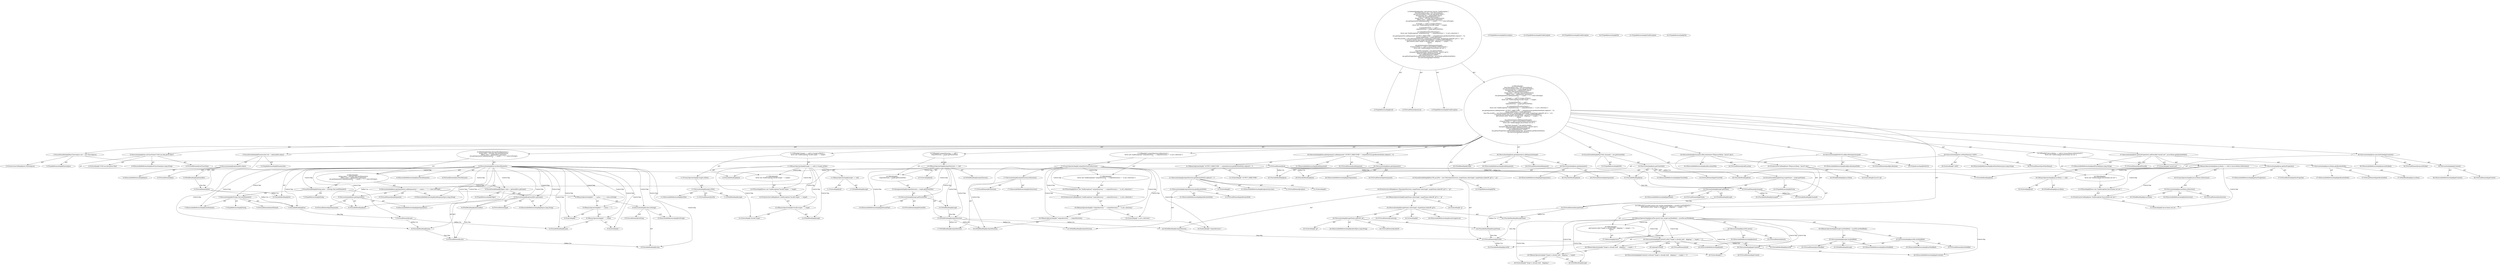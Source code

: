 digraph "execute#?" {
0 [label="2:CtTypeReferenceImpl@void" shape=ellipse]
1 [label="2:CtVirtualElement@execute" shape=ellipse]
2 [label="2:CtTypeReferenceImpl@TaskException" shape=ellipse]
3 [label="3:CtTypeReferenceImpl@ExecuteJava" shape=ellipse]
4 [label="3:CtTypeReferenceImpl@ExecuteJava" shape=ellipse]
5 [label="3:CtConstructorCallImpl@new ExecuteJava()" shape=ellipse]
6 [label="3:CtVirtualElement@exe" shape=ellipse]
7 [label="3:CtLocalVariableImpl@final ExecuteJava exe = new ExecuteJava()" shape=ellipse]
8 [label="4:CtExecutableReferenceImpl@setClassName(java.lang.String)" shape=ellipse]
9 [label="4:CtVirtualElement@setClassName" shape=ellipse]
10 [label="4:CtVariableReadImpl@exe" shape=ellipse]
11 [label="4:CtLiteralImpl@\"COM.sun.labs.jjtree.Main\"" shape=ellipse]
12 [label="4:CtInvocationImpl@exe.setClassName(\"COM.sun.labs.jjtree.Main\")" shape=ellipse]
13 [label="5:CtTypeReferenceImpl@Enumeration" shape=ellipse]
14 [label="5:CtExecutableReferenceImpl@keys()" shape=ellipse]
15 [label="5:CtVirtualElement@keys" shape=ellipse]
16 [label="5:CtFieldReadImpl@optionalAttrs" shape=ellipse]
17 [label="5:CtInvocationImpl@optionalAttrs.keys()" shape=ellipse]
18 [label="5:CtVirtualElement@iter" shape=ellipse]
19 [label="5:CtLocalVariableImpl@Enumeration iter = optionalAttrs.keys()" shape=ellipse]
20 [label="6:CtExecutableReferenceImpl@hasMoreElements()" shape=ellipse]
21 [label="6:CtVirtualElement@hasMoreElements" shape=ellipse]
22 [label="6:CtVariableReadImpl@iter" shape=ellipse]
23 [label="6:CtInvocationImpl@iter.hasMoreElements()" shape=ellipse]
24 [label="7:CtTypeReferenceImpl@String" shape=ellipse]
25 [label="7:CtExecutableReferenceImpl@nextElement()" shape=ellipse]
26 [label="7:CtVirtualElement@nextElement" shape=ellipse]
27 [label="7:CtVariableReadImpl@iter" shape=ellipse]
28 [label="7:CtInvocationImpl@((String) (iter.nextElement()))" shape=ellipse]
29 [label="7:CtTypeReferenceImpl@String" shape=ellipse]
30 [label="7:CtVirtualElement@name" shape=ellipse]
31 [label="7:CtLocalVariableImpl@String name = ((String) (iter.nextElement()))" shape=ellipse]
32 [label="8:CtTypeReferenceImpl@Object" shape=ellipse]
33 [label="8:CtExecutableReferenceImpl@get(java.lang.String)" shape=ellipse]
34 [label="8:CtVirtualElement@get" shape=ellipse]
35 [label="8:CtFieldReadImpl@optionalAttrs" shape=ellipse]
36 [label="8:CtVariableReadImpl@name" shape=ellipse]
37 [label="8:CtInvocationImpl@optionalAttrs.get(name)" shape=ellipse]
38 [label="8:CtVirtualElement@value" shape=ellipse]
39 [label="8:CtLocalVariableImpl@Object value = optionalAttrs.get(name)" shape=ellipse]
40 [label="9:CtExecutableReferenceImpl@addArgument(java.lang.String)" shape=ellipse]
41 [label="9:CtVirtualElement@addArgument" shape=ellipse]
42 [label="9:CtExecutableReferenceImpl@getArguments()" shape=ellipse]
43 [label="9:CtVirtualElement@getArguments" shape=ellipse]
44 [label="9:CtVariableReadImpl@exe" shape=ellipse]
45 [label="9:CtInvocationImpl@exe.getArguments()" shape=ellipse]
46 [label="9:CtLiteralImpl@\"-\"" shape=ellipse]
47 [label="9:CtVariableReadImpl@name" shape=ellipse]
48 [label="9:CtBinaryOperatorImpl@(\"-\" + name)" shape=ellipse]
49 [label="9:CtLiteralImpl@\":\"" shape=ellipse]
50 [label="9:CtBinaryOperatorImpl@((\"-\" + name) + \":\")" shape=ellipse]
51 [label="9:CtExecutableReferenceImpl@toString()" shape=ellipse]
52 [label="9:CtVirtualElement@toString" shape=ellipse]
53 [label="9:CtVariableReadImpl@value" shape=ellipse]
54 [label="9:CtInvocationImpl@value.toString()" shape=ellipse]
55 [label="9:CtBinaryOperatorImpl@((\"-\" + name) + \":\") + value.toString()" shape=ellipse]
56 [label="9:CtInvocationImpl@exe.getArguments().addArgument(((\"-\" + name) + \":\") + value.toString())" shape=ellipse]
57 [label="6:CtBlockImpl@\{
    String name = ((String) (iter.nextElement()));
    Object value = optionalAttrs.get(name);
    exe.getArguments().addArgument(((\"-\" + name) + \":\") + value.toString());
\}" shape=ellipse]
58 [label="6:CtWhileImpl@while (iter.hasMoreElements()) \{
    String name = ((String) (iter.nextElement()));
    Object value = optionalAttrs.get(name);
    exe.getArguments().addArgument(((\"-\" + name) + \":\") + value.toString());
\} " shape=ellipse]
59 [label="11:CtFieldReadImpl@target" shape=ellipse]
60 [label="11:CtLiteralImpl@null" shape=ellipse]
61 [label="11:CtBinaryOperatorImpl@(target == null)" shape=ellipse]
62 [label="11:CtExecutableReferenceImpl@isFile()" shape=ellipse]
63 [label="11:CtVirtualElement@isFile" shape=ellipse]
64 [label="11:CtFieldReadImpl@target" shape=ellipse]
65 [label="11:CtInvocationImpl@target.isFile()" shape=ellipse]
66 [label="11:CtUnaryOperatorImpl@(!target.isFile())" shape=ellipse]
67 [label="11:CtBinaryOperatorImpl@(target == null) || (!target.isFile())" shape=ellipse]
68 [label="12:CtTypeReferenceImpl@TaskException" shape=ellipse]
69 [label="12:CtLiteralImpl@\"Invalid target: \"" shape=ellipse]
70 [label="12:CtFieldReadImpl@target" shape=ellipse]
71 [label="12:CtBinaryOperatorImpl@\"Invalid target: \" + target" shape=ellipse]
72 [label="12:CtConstructorCallImpl@new TaskException(\"Invalid target: \" + target)" shape=ellipse]
73 [label="12:CtThrowImpl@throw new TaskException(\"Invalid target: \" + target)" shape=ellipse]
74 [label="11:CtBlockImpl@\{
    throw new TaskException(\"Invalid target: \" + target);
\}" shape=ellipse]
75 [label="11:CtIfImpl@if ((target == null) || (!target.isFile())) \{
    throw new TaskException(\"Invalid target: \" + target);
\}" shape=ellipse]
76 [label="14:CtFieldReadImpl@outputDirectory" shape=ellipse]
77 [label="14:CtLiteralImpl@null" shape=ellipse]
78 [label="14:CtBinaryOperatorImpl@outputDirectory == null" shape=ellipse]
79 [label="15:CtFieldWriteImpl@outputDirectory" shape=ellipse]
80 [label="15:CtExecutableReferenceImpl@getParentFile()" shape=ellipse]
81 [label="15:CtVirtualElement@getParentFile" shape=ellipse]
82 [label="15:CtFieldReadImpl@target" shape=ellipse]
83 [label="15:CtInvocationImpl@target.getParentFile()" shape=ellipse]
84 [label="15:CtAssignmentImpl@outputDirectory = target.getParentFile()" shape=ellipse]
85 [label="14:CtBlockImpl@\{
    outputDirectory = target.getParentFile();
\}" shape=ellipse]
86 [label="14:CtIfImpl@if (outputDirectory == null) \{
    outputDirectory = target.getParentFile();
\}" shape=ellipse]
87 [label="17:CtExecutableReferenceImpl@isDirectory()" shape=ellipse]
88 [label="17:CtVirtualElement@isDirectory" shape=ellipse]
89 [label="17:CtFieldReadImpl@outputDirectory" shape=ellipse]
90 [label="17:CtInvocationImpl@outputDirectory.isDirectory()" shape=ellipse]
91 [label="17:CtUnaryOperatorImpl@!outputDirectory.isDirectory()" shape=ellipse]
92 [label="18:CtTypeReferenceImpl@TaskException" shape=ellipse]
93 [label="18:CtLiteralImpl@\"'outputdirectory' \"" shape=ellipse]
94 [label="18:CtFieldReadImpl@outputDirectory" shape=ellipse]
95 [label="18:CtBinaryOperatorImpl@(\"'outputdirectory' \" + outputDirectory)" shape=ellipse]
96 [label="18:CtLiteralImpl@\" is not a directory.\"" shape=ellipse]
97 [label="18:CtBinaryOperatorImpl@(\"'outputdirectory' \" + outputDirectory) + \" is not a directory.\"" shape=ellipse]
98 [label="18:CtConstructorCallImpl@new TaskException((\"'outputdirectory' \" + outputDirectory) + \" is not a directory.\")" shape=ellipse]
99 [label="18:CtThrowImpl@throw new TaskException((\"'outputdirectory' \" + outputDirectory) + \" is not a directory.\")" shape=ellipse]
100 [label="17:CtBlockImpl@\{
    throw new TaskException((\"'outputdirectory' \" + outputDirectory) + \" is not a directory.\");
\}" shape=ellipse]
101 [label="17:CtIfImpl@if (!outputDirectory.isDirectory()) \{
    throw new TaskException((\"'outputdirectory' \" + outputDirectory) + \" is not a directory.\");
\}" shape=ellipse]
102 [label="21:CtExecutableReferenceImpl@addArgument()" shape=ellipse]
103 [label="20:CtVirtualElement@addArgument" shape=ellipse]
104 [label="20:CtExecutableReferenceImpl@getArguments()" shape=ellipse]
105 [label="20:CtVirtualElement@getArguments" shape=ellipse]
106 [label="20:CtVariableReadImpl@exe" shape=ellipse]
107 [label="20:CtInvocationImpl@exe.getArguments()" shape=ellipse]
108 [label="21:CtLiteralImpl@\"-OUTPUT_DIRECTORY:\"" shape=ellipse]
109 [label="21:CtExecutableReferenceImpl@replace(char,char)" shape=ellipse]
110 [label="21:CtVirtualElement@replace" shape=ellipse]
111 [label="21:CtExecutableReferenceImpl@getAbsolutePath()" shape=ellipse]
112 [label="21:CtVirtualElement@getAbsolutePath" shape=ellipse]
113 [label="21:CtFieldReadImpl@outputDirectory" shape=ellipse]
114 [label="21:CtInvocationImpl@outputDirectory.getAbsolutePath()" shape=ellipse]
115 [label="21:CtLiteralImpl@'\\'" shape=ellipse]
116 [label="21:CtLiteralImpl@'/'" shape=ellipse]
117 [label="21:CtInvocationImpl@outputDirectory.getAbsolutePath().replace('\\', '/')" shape=ellipse]
118 [label="21:CtBinaryOperatorImpl@\"-OUTPUT_DIRECTORY:\" + outputDirectory.getAbsolutePath().replace('\\', '/')" shape=ellipse]
119 [label="20:CtInvocationImpl@exe.getArguments().addArgument(\"-OUTPUT_DIRECTORY:\" + outputDirectory.getAbsolutePath().replace('\\', '/'))" shape=ellipse]
120 [label="22:CtTypeReferenceImpl@String" shape=ellipse]
121 [label="22:CtExecutableReferenceImpl@getName()" shape=ellipse]
122 [label="22:CtVirtualElement@getName" shape=ellipse]
123 [label="22:CtFieldReadImpl@target" shape=ellipse]
124 [label="22:CtInvocationImpl@target.getName()" shape=ellipse]
125 [label="22:CtVirtualElement@targetName" shape=ellipse]
126 [label="22:CtLocalVariableImpl@String targetName = target.getName()" shape=ellipse]
127 [label="23:CtTypeReferenceImpl@File" shape=ellipse]
128 [label="24:CtTypeReferenceImpl@File" shape=ellipse]
129 [label="24:CtFieldReadImpl@outputDirectory" shape=ellipse]
130 [label="24:CtExecutableReferenceImpl@substring(int,int)" shape=ellipse]
131 [label="24:CtVirtualElement@substring" shape=ellipse]
132 [label="24:CtVariableReadImpl@targetName" shape=ellipse]
133 [label="24:CtLiteralImpl@0" shape=ellipse]
134 [label="24:CtExecutableReferenceImpl@indexOf(java.lang.String)" shape=ellipse]
135 [label="24:CtVirtualElement@indexOf" shape=ellipse]
136 [label="24:CtVariableReadImpl@targetName" shape=ellipse]
137 [label="24:CtLiteralImpl@\".jjt\"" shape=ellipse]
138 [label="24:CtInvocationImpl@targetName.indexOf(\".jjt\")" shape=ellipse]
139 [label="24:CtInvocationImpl@targetName.substring(0, targetName.indexOf(\".jjt\"))" shape=ellipse]
140 [label="24:CtLiteralImpl@\".jj\"" shape=ellipse]
141 [label="24:CtBinaryOperatorImpl@targetName.substring(0, targetName.indexOf(\".jjt\")) + \".jj\"" shape=ellipse]
142 [label="24:CtConstructorCallImpl@new File(outputDirectory, targetName.substring(0, targetName.indexOf(\".jjt\")) + \".jj\")" shape=ellipse]
143 [label="23:CtVirtualElement@javaFile" shape=ellipse]
144 [label="23:CtLocalVariableImpl@final File javaFile = new File(outputDirectory, targetName.substring(0, targetName.indexOf(\".jjt\")) + \".jj\")" shape=ellipse]
145 [label="25:CtExecutableReferenceImpl@exists()" shape=ellipse]
146 [label="25:CtVirtualElement@exists" shape=ellipse]
147 [label="25:CtVariableReadImpl@javaFile" shape=ellipse]
148 [label="25:CtInvocationImpl@javaFile.exists()" shape=ellipse]
149 [label="25:CtExecutableReferenceImpl@lastModified()" shape=ellipse]
150 [label="25:CtVirtualElement@lastModified" shape=ellipse]
151 [label="25:CtFieldReadImpl@target" shape=ellipse]
152 [label="25:CtInvocationImpl@target.lastModified()" shape=ellipse]
153 [label="25:CtExecutableReferenceImpl@lastModified()" shape=ellipse]
154 [label="25:CtVirtualElement@lastModified" shape=ellipse]
155 [label="25:CtVariableReadImpl@javaFile" shape=ellipse]
156 [label="25:CtInvocationImpl@javaFile.lastModified()" shape=ellipse]
157 [label="25:CtBinaryOperatorImpl@(target.lastModified() < javaFile.lastModified())" shape=ellipse]
158 [label="25:CtBinaryOperatorImpl@javaFile.exists() && (target.lastModified() < javaFile.lastModified())" shape=ellipse]
159 [label="26:CtExecutableReferenceImpl@info()" shape=ellipse]
160 [label="26:CtVirtualElement@info" shape=ellipse]
161 [label="26:CtExecutableReferenceImpl@getContext()" shape=ellipse]
162 [label="26:CtVirtualElement@getContext" shape=ellipse]
163 [label="26:CtInvocationImpl@getContext()" shape=ellipse]
164 [label="26:CtLiteralImpl@\"Target is already built - skipping (\"" shape=ellipse]
165 [label="26:CtFieldReadImpl@target" shape=ellipse]
166 [label="26:CtBinaryOperatorImpl@(\"Target is already built - skipping (\" + target)" shape=ellipse]
167 [label="26:CtLiteralImpl@\")\"" shape=ellipse]
168 [label="26:CtBinaryOperatorImpl@(\"Target is already built - skipping (\" + target) + \")\"" shape=ellipse]
169 [label="26:CtInvocationImpl@getContext().info((\"Target is already built - skipping (\" + target) + \")\")" shape=ellipse]
170 [label="27:CtReturnImpl@return" shape=ellipse]
171 [label="25:CtBlockImpl@\{
    getContext().info((\"Target is already built - skipping (\" + target) + \")\");
    return;
\}" shape=ellipse]
172 [label="25:CtIfImpl@if (javaFile.exists() && (target.lastModified() < javaFile.lastModified())) \{
    getContext().info((\"Target is already built - skipping (\" + target) + \")\");
    return;
\}" shape=ellipse]
173 [label="29:CtExecutableReferenceImpl@addArgument()" shape=ellipse]
174 [label="29:CtVirtualElement@addArgument" shape=ellipse]
175 [label="29:CtExecutableReferenceImpl@getArguments()" shape=ellipse]
176 [label="29:CtVirtualElement@getArguments" shape=ellipse]
177 [label="29:CtVariableReadImpl@exe" shape=ellipse]
178 [label="29:CtInvocationImpl@exe.getArguments()" shape=ellipse]
179 [label="29:CtFieldReadImpl@target" shape=ellipse]
180 [label="29:CtInvocationImpl@exe.getArguments().addArgument(target)" shape=ellipse]
181 [label="30:CtFieldReadImpl@javaccHome" shape=ellipse]
182 [label="30:CtLiteralImpl@null" shape=ellipse]
183 [label="30:CtBinaryOperatorImpl@(javaccHome == null)" shape=ellipse]
184 [label="30:CtExecutableReferenceImpl@isDirectory()" shape=ellipse]
185 [label="30:CtVirtualElement@isDirectory" shape=ellipse]
186 [label="30:CtFieldReadImpl@javaccHome" shape=ellipse]
187 [label="30:CtInvocationImpl@javaccHome.isDirectory()" shape=ellipse]
188 [label="30:CtUnaryOperatorImpl@(!javaccHome.isDirectory())" shape=ellipse]
189 [label="30:CtBinaryOperatorImpl@(javaccHome == null) || (!javaccHome.isDirectory())" shape=ellipse]
190 [label="31:CtTypeReferenceImpl@TaskException" shape=ellipse]
191 [label="31:CtLiteralImpl@\"Javacchome not set.\"" shape=ellipse]
192 [label="31:CtConstructorCallImpl@new TaskException(\"Javacchome not set.\")" shape=ellipse]
193 [label="31:CtThrowImpl@throw new TaskException(\"Javacchome not set.\")" shape=ellipse]
194 [label="30:CtBlockImpl@\{
    throw new TaskException(\"Javacchome not set.\");
\}" shape=ellipse]
195 [label="30:CtIfImpl@if ((javaccHome == null) || (!javaccHome.isDirectory())) \{
    throw new TaskException(\"Javacchome not set.\");
\}" shape=ellipse]
196 [label="33:CtTypeReferenceImpl@Path" shape=ellipse]
197 [label="33:CtExecutableReferenceImpl@getClassPath()" shape=ellipse]
198 [label="33:CtVirtualElement@getClassPath" shape=ellipse]
199 [label="33:CtVariableReadImpl@exe" shape=ellipse]
200 [label="33:CtInvocationImpl@exe.getClassPath()" shape=ellipse]
201 [label="33:CtVirtualElement@classpath" shape=ellipse]
202 [label="33:CtLocalVariableImpl@final Path classpath = exe.getClassPath()" shape=ellipse]
203 [label="34:CtExecutableReferenceImpl@addLocation(File)" shape=ellipse]
204 [label="34:CtVirtualElement@addLocation" shape=ellipse]
205 [label="34:CtVariableReadImpl@classpath" shape=ellipse]
206 [label="34:CtTypeReferenceImpl@File" shape=ellipse]
207 [label="34:CtFieldReadImpl@javaccHome" shape=ellipse]
208 [label="34:CtLiteralImpl@\"JavaCC.zip\"" shape=ellipse]
209 [label="34:CtConstructorCallImpl@new File(javaccHome, \"JavaCC.zip\")" shape=ellipse]
210 [label="34:CtInvocationImpl@classpath.addLocation(new File(javaccHome, \"JavaCC.zip\"))" shape=ellipse]
211 [label="35:CtExecutableReferenceImpl@addJavaRuntime(Path)" shape=ellipse]
212 [label="35:CtVirtualElement@addJavaRuntime" shape=ellipse]
213 [label="35:CtTypeAccessImpl@PathUtil" shape=ellipse]
214 [label="35:CtVariableReadImpl@classpath" shape=ellipse]
215 [label="35:CtInvocationImpl@PathUtil.addJavaRuntime(classpath)" shape=ellipse]
216 [label="36:CtExecutableReferenceImpl@setMaxMemory(java.lang.String)" shape=ellipse]
217 [label="36:CtVirtualElement@setMaxMemory" shape=ellipse]
218 [label="36:CtVariableReadImpl@exe" shape=ellipse]
219 [label="36:CtLiteralImpl@\"140M\"" shape=ellipse]
220 [label="36:CtInvocationImpl@exe.setMaxMemory(\"140M\")" shape=ellipse]
221 [label="37:CtExecutableReferenceImpl@addVariable(java.lang.String)" shape=ellipse]
222 [label="37:CtVirtualElement@addVariable" shape=ellipse]
223 [label="37:CtExecutableReferenceImpl@getSysProperties()" shape=ellipse]
224 [label="37:CtVirtualElement@getSysProperties" shape=ellipse]
225 [label="37:CtVariableReadImpl@exe" shape=ellipse]
226 [label="37:CtInvocationImpl@exe.getSysProperties()" shape=ellipse]
227 [label="37:CtLiteralImpl@\"install.root\"" shape=ellipse]
228 [label="37:CtExecutableReferenceImpl@getAbsolutePath()" shape=ellipse]
229 [label="37:CtVirtualElement@getAbsolutePath" shape=ellipse]
230 [label="37:CtFieldReadImpl@javaccHome" shape=ellipse]
231 [label="37:CtInvocationImpl@javaccHome.getAbsolutePath()" shape=ellipse]
232 [label="37:CtInvocationImpl@exe.getSysProperties().addVariable(\"install.root\", javaccHome.getAbsolutePath())" shape=ellipse]
233 [label="38:CtExecutableReferenceImpl@executeForked()" shape=ellipse]
234 [label="38:CtVirtualElement@executeForked" shape=ellipse]
235 [label="38:CtVariableReadImpl@exe" shape=ellipse]
236 [label="38:CtExecutableReferenceImpl@getContext()" shape=ellipse]
237 [label="38:CtVirtualElement@getContext" shape=ellipse]
238 [label="38:CtInvocationImpl@getContext()" shape=ellipse]
239 [label="38:CtInvocationImpl@exe.executeForked(getContext())" shape=ellipse]
240 [label="2:CtBlockImpl@\{
    final ExecuteJava exe = new ExecuteJava();
    exe.setClassName(\"COM.sun.labs.jjtree.Main\");
    Enumeration iter = optionalAttrs.keys();
    while (iter.hasMoreElements()) \{
        String name = ((String) (iter.nextElement()));
        Object value = optionalAttrs.get(name);
        exe.getArguments().addArgument(((\"-\" + name) + \":\") + value.toString());
    \} 
    if ((target == null) || (!target.isFile())) \{
        throw new TaskException(\"Invalid target: \" + target);
    \}
    if (outputDirectory == null) \{
        outputDirectory = target.getParentFile();
    \}
    if (!outputDirectory.isDirectory()) \{
        throw new TaskException((\"'outputdirectory' \" + outputDirectory) + \" is not a directory.\");
    \}
    exe.getArguments().addArgument(\"-OUTPUT_DIRECTORY:\" + outputDirectory.getAbsolutePath().replace('\\', '/'));
    String targetName = target.getName();
    final File javaFile = new File(outputDirectory, targetName.substring(0, targetName.indexOf(\".jjt\")) + \".jj\");
    if (javaFile.exists() && (target.lastModified() < javaFile.lastModified())) \{
        getContext().info((\"Target is already built - skipping (\" + target) + \")\");
        return;
    \}
    exe.getArguments().addArgument(target);
    if ((javaccHome == null) || (!javaccHome.isDirectory())) \{
        throw new TaskException(\"Javacchome not set.\");
    \}
    final Path classpath = exe.getClassPath();
    classpath.addLocation(new File(javaccHome, \"JavaCC.zip\"));
    PathUtil.addJavaRuntime(classpath);
    exe.setMaxMemory(\"140M\");
    exe.getSysProperties().addVariable(\"install.root\", javaccHome.getAbsolutePath());
    exe.executeForked(getContext());
\}" shape=ellipse]
241 [label="2:CtMethodImpl@public void execute() throws TaskException \{
    final ExecuteJava exe = new ExecuteJava();
    exe.setClassName(\"COM.sun.labs.jjtree.Main\");
    Enumeration iter = optionalAttrs.keys();
    while (iter.hasMoreElements()) \{
        String name = ((String) (iter.nextElement()));
        Object value = optionalAttrs.get(name);
        exe.getArguments().addArgument(((\"-\" + name) + \":\") + value.toString());
    \} 
    if ((target == null) || (!target.isFile())) \{
        throw new TaskException(\"Invalid target: \" + target);
    \}
    if (outputDirectory == null) \{
        outputDirectory = target.getParentFile();
    \}
    if (!outputDirectory.isDirectory()) \{
        throw new TaskException((\"'outputdirectory' \" + outputDirectory) + \" is not a directory.\");
    \}
    exe.getArguments().addArgument(\"-OUTPUT_DIRECTORY:\" + outputDirectory.getAbsolutePath().replace('\\', '/'));
    String targetName = target.getName();
    final File javaFile = new File(outputDirectory, targetName.substring(0, targetName.indexOf(\".jjt\")) + \".jj\");
    if (javaFile.exists() && (target.lastModified() < javaFile.lastModified())) \{
        getContext().info((\"Target is already built - skipping (\" + target) + \")\");
        return;
    \}
    exe.getArguments().addArgument(target);
    if ((javaccHome == null) || (!javaccHome.isDirectory())) \{
        throw new TaskException(\"Javacchome not set.\");
    \}
    final Path classpath = exe.getClassPath();
    classpath.addLocation(new File(javaccHome, \"JavaCC.zip\"));
    PathUtil.addJavaRuntime(classpath);
    exe.setMaxMemory(\"140M\");
    exe.getSysProperties().addVariable(\"install.root\", javaccHome.getAbsolutePath());
    exe.executeForked(getContext());
\}" shape=ellipse]
242 [label="26:Update@UPDATE" shape=ellipse]
243 [label="26:CtInvocationImpl@getContext().verbose((\"Target is already built - skipping (\" + target) + \")\")" shape=ellipse]
6 -> 10 [label="Define-Use"];
6 -> 44 [label="Define-Use"];
6 -> 106 [label="Define-Use"];
6 -> 177 [label="Define-Use"];
6 -> 199 [label="Define-Use"];
6 -> 218 [label="Define-Use"];
6 -> 225 [label="Define-Use"];
6 -> 235 [label="Define-Use"];
7 -> 6 [label="AST"];
7 -> 3 [label="AST"];
7 -> 5 [label="AST"];
12 -> 9 [label="AST"];
12 -> 10 [label="AST"];
12 -> 8 [label="AST"];
12 -> 11 [label="AST"];
16 -> 18 [label="Data Dep"];
17 -> 15 [label="AST"];
17 -> 16 [label="AST"];
17 -> 14 [label="AST"];
18 -> 22 [label="Define-Use"];
18 -> 27 [label="Define-Use"];
19 -> 18 [label="AST"];
19 -> 13 [label="AST"];
19 -> 17 [label="AST"];
23 -> 21 [label="AST"];
23 -> 22 [label="AST"];
23 -> 20 [label="AST"];
23 -> 57 [label="Control Dep"];
23 -> 31 [label="Control Dep"];
23 -> 28 [label="Control Dep"];
23 -> 25 [label="Control Dep"];
23 -> 27 [label="Control Dep"];
23 -> 39 [label="Control Dep"];
23 -> 37 [label="Control Dep"];
23 -> 33 [label="Control Dep"];
23 -> 35 [label="Control Dep"];
23 -> 36 [label="Control Dep"];
23 -> 56 [label="Control Dep"];
23 -> 40 [label="Control Dep"];
23 -> 45 [label="Control Dep"];
23 -> 42 [label="Control Dep"];
23 -> 44 [label="Control Dep"];
23 -> 55 [label="Control Dep"];
23 -> 50 [label="Control Dep"];
23 -> 48 [label="Control Dep"];
23 -> 46 [label="Control Dep"];
23 -> 47 [label="Control Dep"];
23 -> 49 [label="Control Dep"];
23 -> 54 [label="Control Dep"];
23 -> 51 [label="Control Dep"];
23 -> 53 [label="Control Dep"];
27 -> 30 [label="Data Dep"];
28 -> 26 [label="AST"];
28 -> 29 [label="AST"];
28 -> 27 [label="AST"];
28 -> 25 [label="AST"];
30 -> 36 [label="Define-Use"];
30 -> 47 [label="Define-Use"];
31 -> 30 [label="AST"];
31 -> 24 [label="AST"];
31 -> 28 [label="AST"];
35 -> 38 [label="Data Dep"];
36 -> 38 [label="Data Dep"];
37 -> 34 [label="AST"];
37 -> 35 [label="AST"];
37 -> 33 [label="AST"];
37 -> 36 [label="AST"];
38 -> 53 [label="Define-Use"];
39 -> 38 [label="AST"];
39 -> 32 [label="AST"];
39 -> 37 [label="AST"];
45 -> 43 [label="AST"];
45 -> 44 [label="AST"];
45 -> 42 [label="AST"];
48 -> 46 [label="AST"];
48 -> 47 [label="AST"];
50 -> 48 [label="AST"];
50 -> 49 [label="AST"];
54 -> 52 [label="AST"];
54 -> 53 [label="AST"];
54 -> 51 [label="AST"];
55 -> 50 [label="AST"];
55 -> 54 [label="AST"];
56 -> 41 [label="AST"];
56 -> 45 [label="AST"];
56 -> 40 [label="AST"];
56 -> 55 [label="AST"];
57 -> 31 [label="AST"];
57 -> 39 [label="AST"];
57 -> 56 [label="AST"];
58 -> 23 [label="AST"];
58 -> 57 [label="AST"];
61 -> 59 [label="AST"];
61 -> 60 [label="AST"];
65 -> 63 [label="AST"];
65 -> 64 [label="AST"];
65 -> 62 [label="AST"];
66 -> 65 [label="AST"];
67 -> 61 [label="AST"];
67 -> 66 [label="AST"];
67 -> 74 [label="Control Dep"];
67 -> 73 [label="Control Dep"];
67 -> 72 [label="Control Dep"];
67 -> 71 [label="Control Dep"];
67 -> 69 [label="Control Dep"];
67 -> 70 [label="Control Dep"];
71 -> 69 [label="AST"];
71 -> 70 [label="AST"];
72 -> 71 [label="AST"];
73 -> 72 [label="AST"];
74 -> 73 [label="AST"];
75 -> 67 [label="AST"];
75 -> 74 [label="AST"];
78 -> 76 [label="AST"];
78 -> 77 [label="AST"];
78 -> 85 [label="Control Dep"];
78 -> 84 [label="Control Dep"];
78 -> 79 [label="Control Dep"];
78 -> 83 [label="Control Dep"];
78 -> 80 [label="Control Dep"];
78 -> 82 [label="Control Dep"];
79 -> 89 [label="Define-Use"];
79 -> 94 [label="Define-Use"];
79 -> 113 [label="Define-Use"];
79 -> 129 [label="Define-Use"];
82 -> 79 [label="Data Dep"];
83 -> 81 [label="AST"];
83 -> 82 [label="AST"];
83 -> 80 [label="AST"];
84 -> 79 [label="AST"];
84 -> 83 [label="AST"];
85 -> 84 [label="AST"];
86 -> 78 [label="AST"];
86 -> 85 [label="AST"];
90 -> 88 [label="AST"];
90 -> 89 [label="AST"];
90 -> 87 [label="AST"];
91 -> 90 [label="AST"];
91 -> 100 [label="Control Dep"];
91 -> 99 [label="Control Dep"];
91 -> 98 [label="Control Dep"];
91 -> 97 [label="Control Dep"];
91 -> 95 [label="Control Dep"];
91 -> 93 [label="Control Dep"];
91 -> 94 [label="Control Dep"];
91 -> 96 [label="Control Dep"];
95 -> 93 [label="AST"];
95 -> 94 [label="AST"];
97 -> 95 [label="AST"];
97 -> 96 [label="AST"];
98 -> 97 [label="AST"];
99 -> 98 [label="AST"];
100 -> 99 [label="AST"];
101 -> 91 [label="AST"];
101 -> 100 [label="AST"];
107 -> 105 [label="AST"];
107 -> 106 [label="AST"];
107 -> 104 [label="AST"];
114 -> 112 [label="AST"];
114 -> 113 [label="AST"];
114 -> 111 [label="AST"];
117 -> 110 [label="AST"];
117 -> 114 [label="AST"];
117 -> 109 [label="AST"];
117 -> 115 [label="AST"];
117 -> 116 [label="AST"];
118 -> 108 [label="AST"];
118 -> 117 [label="AST"];
119 -> 103 [label="AST"];
119 -> 107 [label="AST"];
119 -> 102 [label="AST"];
119 -> 118 [label="AST"];
123 -> 125 [label="Data Dep"];
124 -> 122 [label="AST"];
124 -> 123 [label="AST"];
124 -> 121 [label="AST"];
125 -> 132 [label="Define-Use"];
125 -> 136 [label="Define-Use"];
126 -> 125 [label="AST"];
126 -> 120 [label="AST"];
126 -> 124 [label="AST"];
129 -> 143 [label="Data Dep"];
132 -> 143 [label="Data Dep"];
136 -> 143 [label="Data Dep"];
138 -> 135 [label="AST"];
138 -> 136 [label="AST"];
138 -> 134 [label="AST"];
138 -> 137 [label="AST"];
139 -> 131 [label="AST"];
139 -> 132 [label="AST"];
139 -> 130 [label="AST"];
139 -> 133 [label="AST"];
139 -> 138 [label="AST"];
141 -> 139 [label="AST"];
141 -> 140 [label="AST"];
142 -> 129 [label="AST"];
142 -> 141 [label="AST"];
143 -> 147 [label="Define-Use"];
143 -> 155 [label="Define-Use"];
144 -> 143 [label="AST"];
144 -> 127 [label="AST"];
144 -> 142 [label="AST"];
148 -> 146 [label="AST"];
148 -> 147 [label="AST"];
148 -> 145 [label="AST"];
152 -> 150 [label="AST"];
152 -> 151 [label="AST"];
152 -> 149 [label="AST"];
156 -> 154 [label="AST"];
156 -> 155 [label="AST"];
156 -> 153 [label="AST"];
157 -> 152 [label="AST"];
157 -> 156 [label="AST"];
158 -> 148 [label="AST"];
158 -> 157 [label="AST"];
158 -> 171 [label="Control Dep"];
158 -> 169 [label="Control Dep"];
158 -> 159 [label="Control Dep"];
158 -> 163 [label="Control Dep"];
158 -> 161 [label="Control Dep"];
158 -> 168 [label="Control Dep"];
158 -> 166 [label="Control Dep"];
158 -> 164 [label="Control Dep"];
158 -> 165 [label="Control Dep"];
158 -> 167 [label="Control Dep"];
158 -> 170 [label="Control Dep"];
163 -> 162 [label="AST"];
163 -> 161 [label="AST"];
166 -> 164 [label="AST"];
166 -> 165 [label="AST"];
168 -> 166 [label="AST"];
168 -> 167 [label="AST"];
169 -> 160 [label="AST"];
169 -> 163 [label="AST"];
169 -> 159 [label="AST"];
169 -> 168 [label="AST"];
169 -> 242 [label="Action"];
171 -> 169 [label="AST"];
171 -> 170 [label="AST"];
172 -> 158 [label="AST"];
172 -> 171 [label="AST"];
178 -> 176 [label="AST"];
178 -> 177 [label="AST"];
178 -> 175 [label="AST"];
180 -> 174 [label="AST"];
180 -> 178 [label="AST"];
180 -> 173 [label="AST"];
180 -> 179 [label="AST"];
183 -> 181 [label="AST"];
183 -> 182 [label="AST"];
187 -> 185 [label="AST"];
187 -> 186 [label="AST"];
187 -> 184 [label="AST"];
188 -> 187 [label="AST"];
189 -> 183 [label="AST"];
189 -> 188 [label="AST"];
189 -> 194 [label="Control Dep"];
189 -> 193 [label="Control Dep"];
189 -> 192 [label="Control Dep"];
189 -> 191 [label="Control Dep"];
192 -> 191 [label="AST"];
193 -> 192 [label="AST"];
194 -> 193 [label="AST"];
195 -> 189 [label="AST"];
195 -> 194 [label="AST"];
199 -> 201 [label="Data Dep"];
200 -> 198 [label="AST"];
200 -> 199 [label="AST"];
200 -> 197 [label="AST"];
201 -> 205 [label="Define-Use"];
201 -> 214 [label="Define-Use"];
202 -> 201 [label="AST"];
202 -> 196 [label="AST"];
202 -> 200 [label="AST"];
209 -> 207 [label="AST"];
209 -> 208 [label="AST"];
210 -> 204 [label="AST"];
210 -> 205 [label="AST"];
210 -> 203 [label="AST"];
210 -> 209 [label="AST"];
215 -> 212 [label="AST"];
215 -> 213 [label="AST"];
215 -> 211 [label="AST"];
215 -> 214 [label="AST"];
220 -> 217 [label="AST"];
220 -> 218 [label="AST"];
220 -> 216 [label="AST"];
220 -> 219 [label="AST"];
226 -> 224 [label="AST"];
226 -> 225 [label="AST"];
226 -> 223 [label="AST"];
231 -> 229 [label="AST"];
231 -> 230 [label="AST"];
231 -> 228 [label="AST"];
232 -> 222 [label="AST"];
232 -> 226 [label="AST"];
232 -> 221 [label="AST"];
232 -> 227 [label="AST"];
232 -> 231 [label="AST"];
238 -> 237 [label="AST"];
238 -> 236 [label="AST"];
239 -> 234 [label="AST"];
239 -> 235 [label="AST"];
239 -> 233 [label="AST"];
239 -> 238 [label="AST"];
240 -> 7 [label="AST"];
240 -> 12 [label="AST"];
240 -> 19 [label="AST"];
240 -> 58 [label="AST"];
240 -> 75 [label="AST"];
240 -> 86 [label="AST"];
240 -> 101 [label="AST"];
240 -> 119 [label="AST"];
240 -> 126 [label="AST"];
240 -> 144 [label="AST"];
240 -> 172 [label="AST"];
240 -> 180 [label="AST"];
240 -> 195 [label="AST"];
240 -> 202 [label="AST"];
240 -> 210 [label="AST"];
240 -> 215 [label="AST"];
240 -> 220 [label="AST"];
240 -> 232 [label="AST"];
240 -> 239 [label="AST"];
241 -> 1 [label="AST"];
241 -> 0 [label="AST"];
241 -> 2 [label="AST"];
241 -> 240 [label="AST"];
242 -> 243 [label="Action"];
}